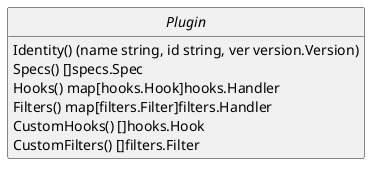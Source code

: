 @startuml

hide circle
hide empty members


' A Plugin is a plugin that responds to hooks that it has registered to handle.
interface Plugin {
	' Identity returns the plugin's basic identifying metadata.
	' This function is called before the main plugin connection is established.
	Identity() (name string, id string, ver version.Version)
'
	' Specs returns the specifications within which the plugin works.
	'
	' For example, the plugin may indicate that it should be called asynchronously, or that it needs
	' certain database access capabilities, or that it depends on a particular version of the core
	' or other plugins.
	Specs() []specs.Spec
'
	' Hooks specifies all of the hooks which the plugin wants to handle with its hook handlers.
	Hooks() map[hooks.Hook]hooks.Handler
'
	' Filters specifies all of the filters which the plugins wants to handle with its filter
	' handlers.
	Filters() map[filters.Filter]filters.Handler
'
	' CustomHooks returns the list of all of the custom hooks the plugin is registering.
	'
	' One plugin's custom hooks are not the same as another plugin's custom hooks with the same name
	' because the name of each of a plugin's custom hooks is prefixed with the plugin ID. So for one
	' plugin to hook into another plugin's registered custom hooks, the first plugin must list the
	' other plugin's hook name with the other plugin's ID followed by a dot followed by the hook
	' name.
	'
	' So, for example, suppose a plugin with ID "alice" registers a custom hook named "jump" and
	' another plugin with ID "bob" wants to hook into that event. The "bob" plugin needs to include
	' its Handler with the hooks map it returns in the Hooks function, the key of this custom hook
	' being "alice.jump".
	CustomHooks() []hooks.Hook
'
	' CustomFilters returns the list of all of the custom filters the plugin is registering.
	' Namespacing across plugins works just as it does for hooks.
	CustomFilters() []filters.Filter
}

@enduml